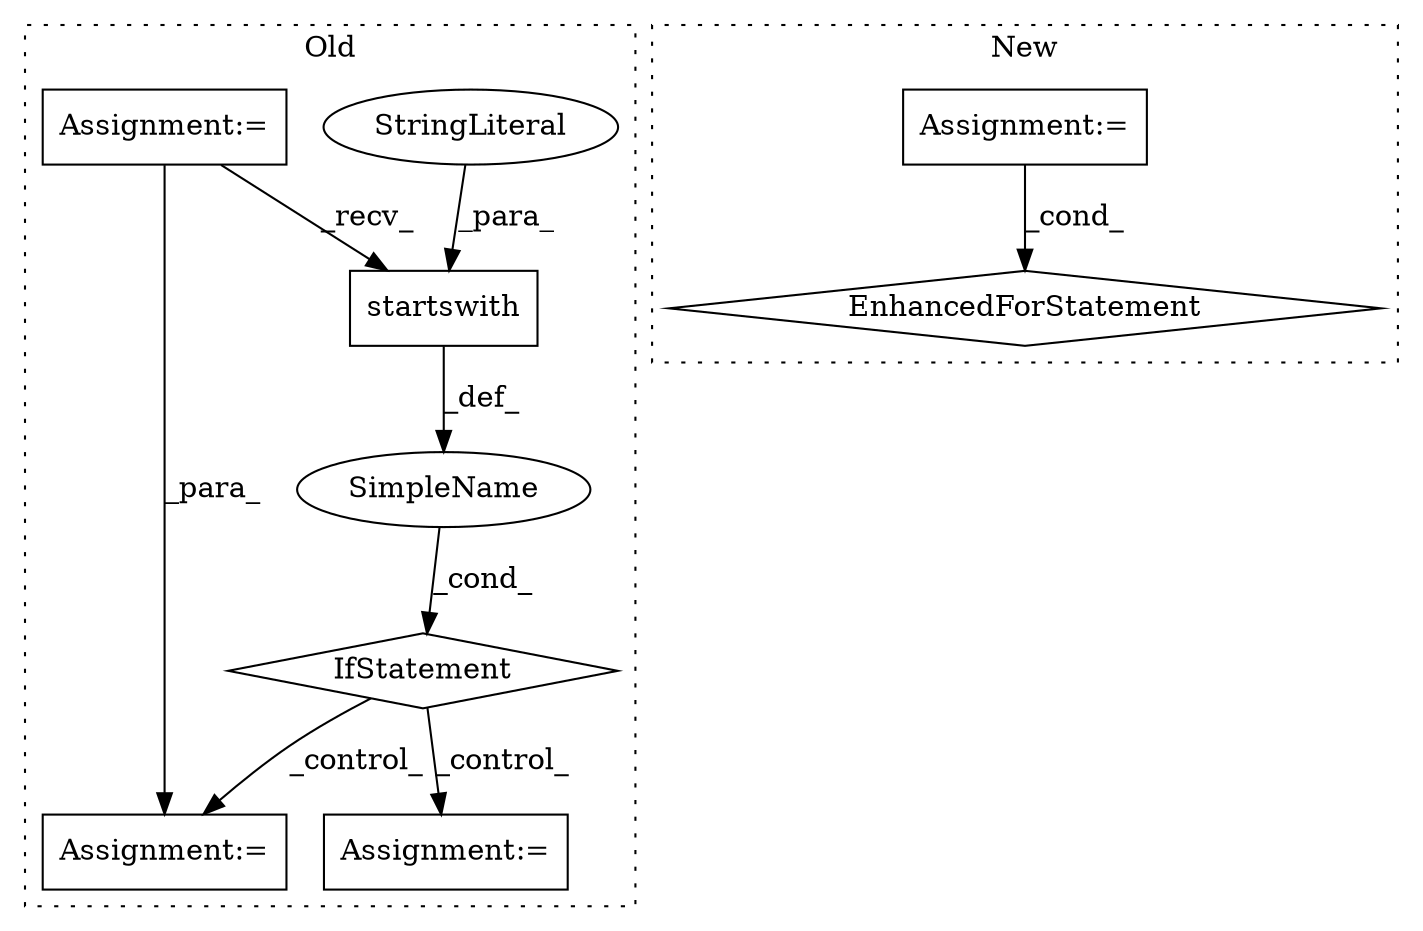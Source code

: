digraph G {
subgraph cluster0 {
1 [label="startswith" a="32" s="9746,9761" l="11,1" shape="box"];
3 [label="IfStatement" a="25" s="9727,9762" l="4,2" shape="diamond"];
5 [label="StringLiteral" a="45" s="9757" l="4" shape="ellipse"];
6 [label="Assignment:=" a="7" s="9791" l="1" shape="box"];
7 [label="SimpleName" a="42" s="" l="" shape="ellipse"];
8 [label="Assignment:=" a="7" s="9430" l="14" shape="box"];
9 [label="Assignment:=" a="7" s="9896" l="1" shape="box"];
label = "Old";
style="dotted";
}
subgraph cluster1 {
2 [label="EnhancedForStatement" a="70" s="10374,10475" l="53,2" shape="diamond"];
4 [label="Assignment:=" a="7" s="10283" l="1" shape="box"];
label = "New";
style="dotted";
}
1 -> 7 [label="_def_"];
3 -> 9 [label="_control_"];
3 -> 6 [label="_control_"];
4 -> 2 [label="_cond_"];
5 -> 1 [label="_para_"];
7 -> 3 [label="_cond_"];
8 -> 9 [label="_para_"];
8 -> 1 [label="_recv_"];
}